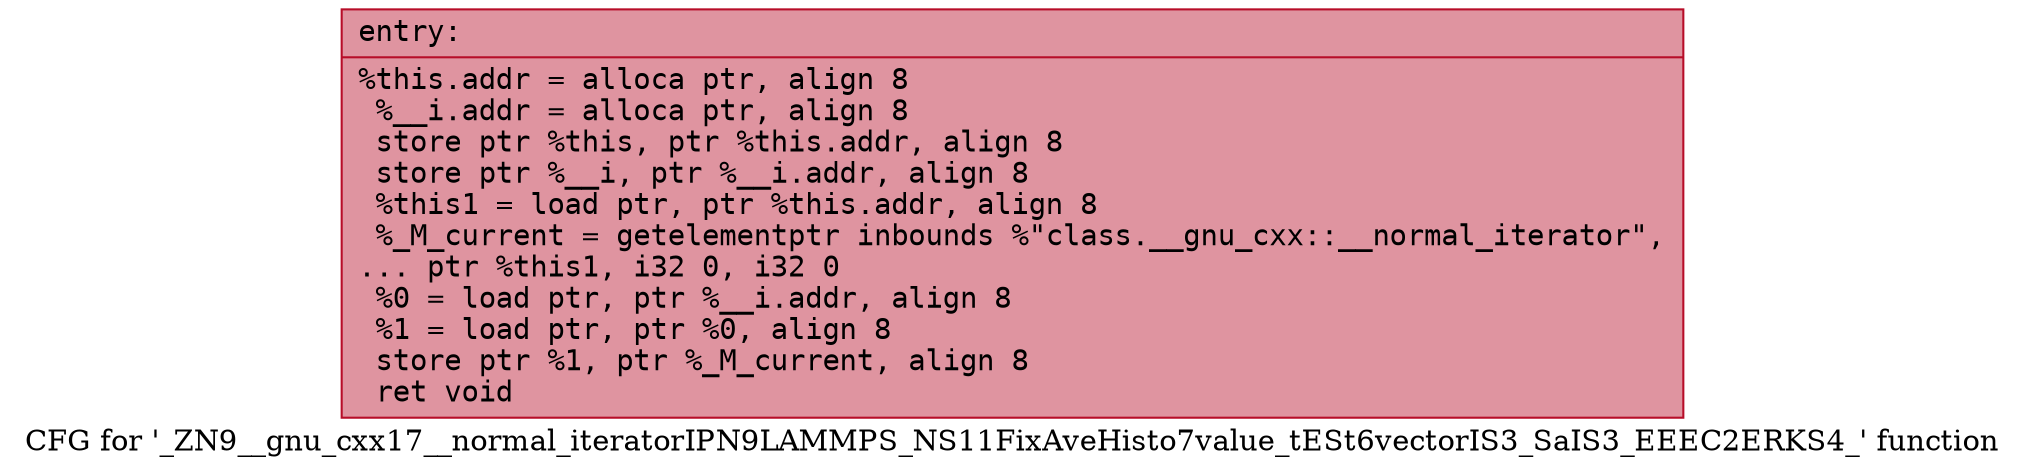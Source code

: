 digraph "CFG for '_ZN9__gnu_cxx17__normal_iteratorIPN9LAMMPS_NS11FixAveHisto7value_tESt6vectorIS3_SaIS3_EEEC2ERKS4_' function" {
	label="CFG for '_ZN9__gnu_cxx17__normal_iteratorIPN9LAMMPS_NS11FixAveHisto7value_tESt6vectorIS3_SaIS3_EEEC2ERKS4_' function";

	Node0x55c2f2e62480 [shape=record,color="#b70d28ff", style=filled, fillcolor="#b70d2870" fontname="Courier",label="{entry:\l|  %this.addr = alloca ptr, align 8\l  %__i.addr = alloca ptr, align 8\l  store ptr %this, ptr %this.addr, align 8\l  store ptr %__i, ptr %__i.addr, align 8\l  %this1 = load ptr, ptr %this.addr, align 8\l  %_M_current = getelementptr inbounds %\"class.__gnu_cxx::__normal_iterator\",\l... ptr %this1, i32 0, i32 0\l  %0 = load ptr, ptr %__i.addr, align 8\l  %1 = load ptr, ptr %0, align 8\l  store ptr %1, ptr %_M_current, align 8\l  ret void\l}"];
}
